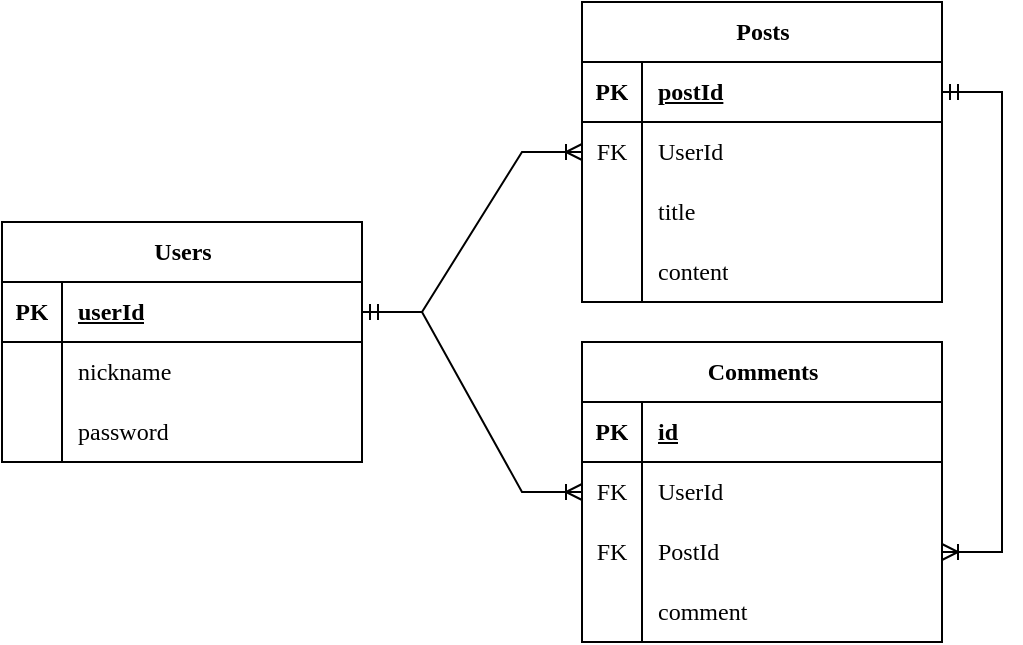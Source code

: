<mxfile version="21.2.1" type="device">
  <diagram id="R2lEEEUBdFMjLlhIrx00" name="Page-1">
    <mxGraphModel dx="654" dy="648" grid="1" gridSize="10" guides="1" tooltips="1" connect="1" arrows="1" fold="1" page="1" pageScale="1" pageWidth="850" pageHeight="1100" math="0" shadow="0" extFonts="Permanent Marker^https://fonts.googleapis.com/css?family=Permanent+Marker">
      <root>
        <mxCell id="0" />
        <mxCell id="1" parent="0" />
        <mxCell id="h26UOv-M8QjeNiwcDkXu-1" value="Users" style="shape=table;startSize=30;container=1;collapsible=1;childLayout=tableLayout;fixedRows=1;rowLines=0;fontStyle=1;align=center;resizeLast=1;html=1;fontFamily=Lucida Console;" vertex="1" parent="1">
          <mxGeometry x="70" y="210" width="180" height="120" as="geometry">
            <mxRectangle x="170" y="340" width="70" height="30" as="alternateBounds" />
          </mxGeometry>
        </mxCell>
        <mxCell id="h26UOv-M8QjeNiwcDkXu-2" value="" style="shape=tableRow;horizontal=0;startSize=0;swimlaneHead=0;swimlaneBody=0;fillColor=none;collapsible=0;dropTarget=0;points=[[0,0.5],[1,0.5]];portConstraint=eastwest;top=0;left=0;right=0;bottom=1;fontFamily=Lucida Console;" vertex="1" parent="h26UOv-M8QjeNiwcDkXu-1">
          <mxGeometry y="30" width="180" height="30" as="geometry" />
        </mxCell>
        <mxCell id="h26UOv-M8QjeNiwcDkXu-3" value="PK" style="shape=partialRectangle;connectable=0;fillColor=none;top=0;left=0;bottom=0;right=0;fontStyle=1;overflow=hidden;whiteSpace=wrap;html=1;fontFamily=Lucida Console;" vertex="1" parent="h26UOv-M8QjeNiwcDkXu-2">
          <mxGeometry width="30" height="30" as="geometry">
            <mxRectangle width="30" height="30" as="alternateBounds" />
          </mxGeometry>
        </mxCell>
        <mxCell id="h26UOv-M8QjeNiwcDkXu-4" value="userId" style="shape=partialRectangle;connectable=0;fillColor=none;top=0;left=0;bottom=0;right=0;align=left;spacingLeft=6;fontStyle=5;overflow=hidden;whiteSpace=wrap;html=1;fontFamily=Lucida Console;" vertex="1" parent="h26UOv-M8QjeNiwcDkXu-2">
          <mxGeometry x="30" width="150" height="30" as="geometry">
            <mxRectangle width="150" height="30" as="alternateBounds" />
          </mxGeometry>
        </mxCell>
        <mxCell id="h26UOv-M8QjeNiwcDkXu-5" value="" style="shape=tableRow;horizontal=0;startSize=0;swimlaneHead=0;swimlaneBody=0;fillColor=none;collapsible=0;dropTarget=0;points=[[0,0.5],[1,0.5]];portConstraint=eastwest;top=0;left=0;right=0;bottom=0;fontFamily=Lucida Console;" vertex="1" parent="h26UOv-M8QjeNiwcDkXu-1">
          <mxGeometry y="60" width="180" height="30" as="geometry" />
        </mxCell>
        <mxCell id="h26UOv-M8QjeNiwcDkXu-6" value="" style="shape=partialRectangle;connectable=0;fillColor=none;top=0;left=0;bottom=0;right=0;editable=1;overflow=hidden;whiteSpace=wrap;html=1;fontFamily=Lucida Console;" vertex="1" parent="h26UOv-M8QjeNiwcDkXu-5">
          <mxGeometry width="30" height="30" as="geometry">
            <mxRectangle width="30" height="30" as="alternateBounds" />
          </mxGeometry>
        </mxCell>
        <mxCell id="h26UOv-M8QjeNiwcDkXu-7" value="nickname" style="shape=partialRectangle;connectable=0;fillColor=none;top=0;left=0;bottom=0;right=0;align=left;spacingLeft=6;overflow=hidden;whiteSpace=wrap;html=1;fontFamily=Lucida Console;" vertex="1" parent="h26UOv-M8QjeNiwcDkXu-5">
          <mxGeometry x="30" width="150" height="30" as="geometry">
            <mxRectangle width="150" height="30" as="alternateBounds" />
          </mxGeometry>
        </mxCell>
        <mxCell id="h26UOv-M8QjeNiwcDkXu-8" value="" style="shape=tableRow;horizontal=0;startSize=0;swimlaneHead=0;swimlaneBody=0;fillColor=none;collapsible=0;dropTarget=0;points=[[0,0.5],[1,0.5]];portConstraint=eastwest;top=0;left=0;right=0;bottom=0;fontFamily=Lucida Console;" vertex="1" parent="h26UOv-M8QjeNiwcDkXu-1">
          <mxGeometry y="90" width="180" height="30" as="geometry" />
        </mxCell>
        <mxCell id="h26UOv-M8QjeNiwcDkXu-9" value="" style="shape=partialRectangle;connectable=0;fillColor=none;top=0;left=0;bottom=0;right=0;editable=1;overflow=hidden;whiteSpace=wrap;html=1;fontFamily=Lucida Console;" vertex="1" parent="h26UOv-M8QjeNiwcDkXu-8">
          <mxGeometry width="30" height="30" as="geometry">
            <mxRectangle width="30" height="30" as="alternateBounds" />
          </mxGeometry>
        </mxCell>
        <mxCell id="h26UOv-M8QjeNiwcDkXu-10" value="password" style="shape=partialRectangle;connectable=0;fillColor=none;top=0;left=0;bottom=0;right=0;align=left;spacingLeft=6;overflow=hidden;whiteSpace=wrap;html=1;fontFamily=Lucida Console;" vertex="1" parent="h26UOv-M8QjeNiwcDkXu-8">
          <mxGeometry x="30" width="150" height="30" as="geometry">
            <mxRectangle width="150" height="30" as="alternateBounds" />
          </mxGeometry>
        </mxCell>
        <mxCell id="h26UOv-M8QjeNiwcDkXu-14" value="Posts" style="shape=table;startSize=30;container=1;collapsible=1;childLayout=tableLayout;fixedRows=1;rowLines=0;fontStyle=1;align=center;resizeLast=1;html=1;fontFamily=Lucida Console;" vertex="1" parent="1">
          <mxGeometry x="360" y="100" width="180" height="150" as="geometry" />
        </mxCell>
        <mxCell id="h26UOv-M8QjeNiwcDkXu-15" value="" style="shape=tableRow;horizontal=0;startSize=0;swimlaneHead=0;swimlaneBody=0;fillColor=none;collapsible=0;dropTarget=0;points=[[0,0.5],[1,0.5]];portConstraint=eastwest;top=0;left=0;right=0;bottom=1;fontFamily=Lucida Console;" vertex="1" parent="h26UOv-M8QjeNiwcDkXu-14">
          <mxGeometry y="30" width="180" height="30" as="geometry" />
        </mxCell>
        <mxCell id="h26UOv-M8QjeNiwcDkXu-16" value="PK" style="shape=partialRectangle;connectable=0;fillColor=none;top=0;left=0;bottom=0;right=0;fontStyle=1;overflow=hidden;whiteSpace=wrap;html=1;fontFamily=Lucida Console;" vertex="1" parent="h26UOv-M8QjeNiwcDkXu-15">
          <mxGeometry width="30" height="30" as="geometry">
            <mxRectangle width="30" height="30" as="alternateBounds" />
          </mxGeometry>
        </mxCell>
        <mxCell id="h26UOv-M8QjeNiwcDkXu-17" value="postId" style="shape=partialRectangle;connectable=0;fillColor=none;top=0;left=0;bottom=0;right=0;align=left;spacingLeft=6;fontStyle=5;overflow=hidden;whiteSpace=wrap;html=1;fontFamily=Lucida Console;" vertex="1" parent="h26UOv-M8QjeNiwcDkXu-15">
          <mxGeometry x="30" width="150" height="30" as="geometry">
            <mxRectangle width="150" height="30" as="alternateBounds" />
          </mxGeometry>
        </mxCell>
        <mxCell id="h26UOv-M8QjeNiwcDkXu-18" value="" style="shape=tableRow;horizontal=0;startSize=0;swimlaneHead=0;swimlaneBody=0;fillColor=none;collapsible=0;dropTarget=0;points=[[0,0.5],[1,0.5]];portConstraint=eastwest;top=0;left=0;right=0;bottom=0;fontFamily=Lucida Console;" vertex="1" parent="h26UOv-M8QjeNiwcDkXu-14">
          <mxGeometry y="60" width="180" height="30" as="geometry" />
        </mxCell>
        <mxCell id="h26UOv-M8QjeNiwcDkXu-19" value="FK" style="shape=partialRectangle;connectable=0;fillColor=none;top=0;left=0;bottom=0;right=0;editable=1;overflow=hidden;whiteSpace=wrap;html=1;fontFamily=Lucida Console;" vertex="1" parent="h26UOv-M8QjeNiwcDkXu-18">
          <mxGeometry width="30" height="30" as="geometry">
            <mxRectangle width="30" height="30" as="alternateBounds" />
          </mxGeometry>
        </mxCell>
        <mxCell id="h26UOv-M8QjeNiwcDkXu-20" value="UserId" style="shape=partialRectangle;connectable=0;fillColor=none;top=0;left=0;bottom=0;right=0;align=left;spacingLeft=6;overflow=hidden;whiteSpace=wrap;html=1;fontFamily=Lucida Console;" vertex="1" parent="h26UOv-M8QjeNiwcDkXu-18">
          <mxGeometry x="30" width="150" height="30" as="geometry">
            <mxRectangle width="150" height="30" as="alternateBounds" />
          </mxGeometry>
        </mxCell>
        <mxCell id="h26UOv-M8QjeNiwcDkXu-21" value="" style="shape=tableRow;horizontal=0;startSize=0;swimlaneHead=0;swimlaneBody=0;fillColor=none;collapsible=0;dropTarget=0;points=[[0,0.5],[1,0.5]];portConstraint=eastwest;top=0;left=0;right=0;bottom=0;fontFamily=Lucida Console;" vertex="1" parent="h26UOv-M8QjeNiwcDkXu-14">
          <mxGeometry y="90" width="180" height="30" as="geometry" />
        </mxCell>
        <mxCell id="h26UOv-M8QjeNiwcDkXu-22" value="" style="shape=partialRectangle;connectable=0;fillColor=none;top=0;left=0;bottom=0;right=0;editable=1;overflow=hidden;whiteSpace=wrap;html=1;fontFamily=Lucida Console;" vertex="1" parent="h26UOv-M8QjeNiwcDkXu-21">
          <mxGeometry width="30" height="30" as="geometry">
            <mxRectangle width="30" height="30" as="alternateBounds" />
          </mxGeometry>
        </mxCell>
        <mxCell id="h26UOv-M8QjeNiwcDkXu-23" value="title" style="shape=partialRectangle;connectable=0;fillColor=none;top=0;left=0;bottom=0;right=0;align=left;spacingLeft=6;overflow=hidden;whiteSpace=wrap;html=1;fontFamily=Lucida Console;" vertex="1" parent="h26UOv-M8QjeNiwcDkXu-21">
          <mxGeometry x="30" width="150" height="30" as="geometry">
            <mxRectangle width="150" height="30" as="alternateBounds" />
          </mxGeometry>
        </mxCell>
        <mxCell id="h26UOv-M8QjeNiwcDkXu-24" value="" style="shape=tableRow;horizontal=0;startSize=0;swimlaneHead=0;swimlaneBody=0;fillColor=none;collapsible=0;dropTarget=0;points=[[0,0.5],[1,0.5]];portConstraint=eastwest;top=0;left=0;right=0;bottom=0;fontFamily=Lucida Console;" vertex="1" parent="h26UOv-M8QjeNiwcDkXu-14">
          <mxGeometry y="120" width="180" height="30" as="geometry" />
        </mxCell>
        <mxCell id="h26UOv-M8QjeNiwcDkXu-25" value="" style="shape=partialRectangle;connectable=0;fillColor=none;top=0;left=0;bottom=0;right=0;editable=1;overflow=hidden;whiteSpace=wrap;html=1;fontFamily=Lucida Console;" vertex="1" parent="h26UOv-M8QjeNiwcDkXu-24">
          <mxGeometry width="30" height="30" as="geometry">
            <mxRectangle width="30" height="30" as="alternateBounds" />
          </mxGeometry>
        </mxCell>
        <mxCell id="h26UOv-M8QjeNiwcDkXu-26" value="content" style="shape=partialRectangle;connectable=0;fillColor=none;top=0;left=0;bottom=0;right=0;align=left;spacingLeft=6;overflow=hidden;whiteSpace=wrap;html=1;fontFamily=Lucida Console;" vertex="1" parent="h26UOv-M8QjeNiwcDkXu-24">
          <mxGeometry x="30" width="150" height="30" as="geometry">
            <mxRectangle width="150" height="30" as="alternateBounds" />
          </mxGeometry>
        </mxCell>
        <mxCell id="h26UOv-M8QjeNiwcDkXu-27" value="Comments" style="shape=table;startSize=30;container=1;collapsible=1;childLayout=tableLayout;fixedRows=1;rowLines=0;fontStyle=1;align=center;resizeLast=1;html=1;fontFamily=Lucida Console;" vertex="1" parent="1">
          <mxGeometry x="360" y="270" width="180" height="150" as="geometry" />
        </mxCell>
        <mxCell id="h26UOv-M8QjeNiwcDkXu-28" value="" style="shape=tableRow;horizontal=0;startSize=0;swimlaneHead=0;swimlaneBody=0;fillColor=none;collapsible=0;dropTarget=0;points=[[0,0.5],[1,0.5]];portConstraint=eastwest;top=0;left=0;right=0;bottom=1;fontFamily=Lucida Console;" vertex="1" parent="h26UOv-M8QjeNiwcDkXu-27">
          <mxGeometry y="30" width="180" height="30" as="geometry" />
        </mxCell>
        <mxCell id="h26UOv-M8QjeNiwcDkXu-29" value="PK" style="shape=partialRectangle;connectable=0;fillColor=none;top=0;left=0;bottom=0;right=0;fontStyle=1;overflow=hidden;whiteSpace=wrap;html=1;fontFamily=Lucida Console;" vertex="1" parent="h26UOv-M8QjeNiwcDkXu-28">
          <mxGeometry width="30" height="30" as="geometry">
            <mxRectangle width="30" height="30" as="alternateBounds" />
          </mxGeometry>
        </mxCell>
        <mxCell id="h26UOv-M8QjeNiwcDkXu-30" value="id" style="shape=partialRectangle;connectable=0;fillColor=none;top=0;left=0;bottom=0;right=0;align=left;spacingLeft=6;fontStyle=5;overflow=hidden;whiteSpace=wrap;html=1;fontFamily=Lucida Console;" vertex="1" parent="h26UOv-M8QjeNiwcDkXu-28">
          <mxGeometry x="30" width="150" height="30" as="geometry">
            <mxRectangle width="150" height="30" as="alternateBounds" />
          </mxGeometry>
        </mxCell>
        <mxCell id="h26UOv-M8QjeNiwcDkXu-31" value="" style="shape=tableRow;horizontal=0;startSize=0;swimlaneHead=0;swimlaneBody=0;fillColor=none;collapsible=0;dropTarget=0;points=[[0,0.5],[1,0.5]];portConstraint=eastwest;top=0;left=0;right=0;bottom=0;fontFamily=Lucida Console;" vertex="1" parent="h26UOv-M8QjeNiwcDkXu-27">
          <mxGeometry y="60" width="180" height="30" as="geometry" />
        </mxCell>
        <mxCell id="h26UOv-M8QjeNiwcDkXu-32" value="FK" style="shape=partialRectangle;connectable=0;fillColor=none;top=0;left=0;bottom=0;right=0;editable=1;overflow=hidden;whiteSpace=wrap;html=1;fontFamily=Lucida Console;" vertex="1" parent="h26UOv-M8QjeNiwcDkXu-31">
          <mxGeometry width="30" height="30" as="geometry">
            <mxRectangle width="30" height="30" as="alternateBounds" />
          </mxGeometry>
        </mxCell>
        <mxCell id="h26UOv-M8QjeNiwcDkXu-33" value="UserId" style="shape=partialRectangle;connectable=0;fillColor=none;top=0;left=0;bottom=0;right=0;align=left;spacingLeft=6;overflow=hidden;whiteSpace=wrap;html=1;fontFamily=Lucida Console;" vertex="1" parent="h26UOv-M8QjeNiwcDkXu-31">
          <mxGeometry x="30" width="150" height="30" as="geometry">
            <mxRectangle width="150" height="30" as="alternateBounds" />
          </mxGeometry>
        </mxCell>
        <mxCell id="h26UOv-M8QjeNiwcDkXu-34" value="" style="shape=tableRow;horizontal=0;startSize=0;swimlaneHead=0;swimlaneBody=0;fillColor=none;collapsible=0;dropTarget=0;points=[[0,0.5],[1,0.5]];portConstraint=eastwest;top=0;left=0;right=0;bottom=0;fontFamily=Lucida Console;" vertex="1" parent="h26UOv-M8QjeNiwcDkXu-27">
          <mxGeometry y="90" width="180" height="30" as="geometry" />
        </mxCell>
        <mxCell id="h26UOv-M8QjeNiwcDkXu-35" value="FK" style="shape=partialRectangle;connectable=0;fillColor=none;top=0;left=0;bottom=0;right=0;editable=1;overflow=hidden;whiteSpace=wrap;html=1;fontFamily=Lucida Console;" vertex="1" parent="h26UOv-M8QjeNiwcDkXu-34">
          <mxGeometry width="30" height="30" as="geometry">
            <mxRectangle width="30" height="30" as="alternateBounds" />
          </mxGeometry>
        </mxCell>
        <mxCell id="h26UOv-M8QjeNiwcDkXu-36" value="PostId" style="shape=partialRectangle;connectable=0;fillColor=none;top=0;left=0;bottom=0;right=0;align=left;spacingLeft=6;overflow=hidden;whiteSpace=wrap;html=1;fontFamily=Lucida Console;" vertex="1" parent="h26UOv-M8QjeNiwcDkXu-34">
          <mxGeometry x="30" width="150" height="30" as="geometry">
            <mxRectangle width="150" height="30" as="alternateBounds" />
          </mxGeometry>
        </mxCell>
        <mxCell id="h26UOv-M8QjeNiwcDkXu-37" value="" style="shape=tableRow;horizontal=0;startSize=0;swimlaneHead=0;swimlaneBody=0;fillColor=none;collapsible=0;dropTarget=0;points=[[0,0.5],[1,0.5]];portConstraint=eastwest;top=0;left=0;right=0;bottom=0;fontFamily=Lucida Console;" vertex="1" parent="h26UOv-M8QjeNiwcDkXu-27">
          <mxGeometry y="120" width="180" height="30" as="geometry" />
        </mxCell>
        <mxCell id="h26UOv-M8QjeNiwcDkXu-38" value="" style="shape=partialRectangle;connectable=0;fillColor=none;top=0;left=0;bottom=0;right=0;editable=1;overflow=hidden;whiteSpace=wrap;html=1;fontFamily=Lucida Console;" vertex="1" parent="h26UOv-M8QjeNiwcDkXu-37">
          <mxGeometry width="30" height="30" as="geometry">
            <mxRectangle width="30" height="30" as="alternateBounds" />
          </mxGeometry>
        </mxCell>
        <mxCell id="h26UOv-M8QjeNiwcDkXu-39" value="comment" style="shape=partialRectangle;connectable=0;fillColor=none;top=0;left=0;bottom=0;right=0;align=left;spacingLeft=6;overflow=hidden;whiteSpace=wrap;html=1;fontFamily=Lucida Console;" vertex="1" parent="h26UOv-M8QjeNiwcDkXu-37">
          <mxGeometry x="30" width="150" height="30" as="geometry">
            <mxRectangle width="150" height="30" as="alternateBounds" />
          </mxGeometry>
        </mxCell>
        <mxCell id="h26UOv-M8QjeNiwcDkXu-44" value="" style="edgeStyle=entityRelationEdgeStyle;fontSize=12;html=1;endArrow=ERoneToMany;startArrow=ERmandOne;rounded=0;exitX=1;exitY=0.5;exitDx=0;exitDy=0;entryX=0;entryY=0.5;entryDx=0;entryDy=0;" edge="1" parent="1" source="h26UOv-M8QjeNiwcDkXu-2" target="h26UOv-M8QjeNiwcDkXu-18">
          <mxGeometry width="100" height="100" relative="1" as="geometry">
            <mxPoint x="230" y="410" as="sourcePoint" />
            <mxPoint x="310" y="300" as="targetPoint" />
          </mxGeometry>
        </mxCell>
        <mxCell id="h26UOv-M8QjeNiwcDkXu-48" value="" style="edgeStyle=entityRelationEdgeStyle;fontSize=12;html=1;endArrow=ERoneToMany;startArrow=ERmandOne;rounded=0;exitX=1;exitY=0.5;exitDx=0;exitDy=0;entryX=0;entryY=0.5;entryDx=0;entryDy=0;" edge="1" parent="1" source="h26UOv-M8QjeNiwcDkXu-2" target="h26UOv-M8QjeNiwcDkXu-31">
          <mxGeometry width="100" height="100" relative="1" as="geometry">
            <mxPoint x="220" y="185" as="sourcePoint" />
            <mxPoint x="370" y="215" as="targetPoint" />
          </mxGeometry>
        </mxCell>
        <mxCell id="h26UOv-M8QjeNiwcDkXu-49" value="" style="edgeStyle=entityRelationEdgeStyle;fontSize=12;html=1;endArrow=ERoneToMany;startArrow=ERmandOne;rounded=0;exitX=1;exitY=0.5;exitDx=0;exitDy=0;entryX=1;entryY=0.5;entryDx=0;entryDy=0;" edge="1" parent="1" source="h26UOv-M8QjeNiwcDkXu-15" target="h26UOv-M8QjeNiwcDkXu-34">
          <mxGeometry width="100" height="100" relative="1" as="geometry">
            <mxPoint x="220" y="185" as="sourcePoint" />
            <mxPoint x="370" y="495" as="targetPoint" />
          </mxGeometry>
        </mxCell>
      </root>
    </mxGraphModel>
  </diagram>
</mxfile>
